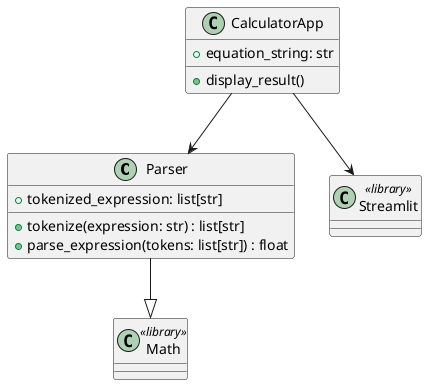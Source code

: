 @startuml

class Parser {
    + tokenized_expression: list[str]
    + tokenize(expression: str) : list[str]
    + parse_expression(tokens: list[str]) : float
}

class CalculatorApp {
    + equation_string: str
    + display_result()
}

class Streamlit <<library>>
class Math <<library>>

Parser --|> Math
CalculatorApp --> Parser
CalculatorApp --> Streamlit

@enduml
